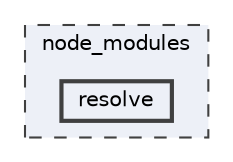 digraph "node_modules/resolve"
{
 // LATEX_PDF_SIZE
  bgcolor="transparent";
  edge [fontname=Helvetica,fontsize=10,labelfontname=Helvetica,labelfontsize=10];
  node [fontname=Helvetica,fontsize=10,shape=box,height=0.2,width=0.4];
  compound=true
  subgraph clusterdir_acd06b18086a0dd2ae699b1e0b775be8 {
    graph [ bgcolor="#edf0f7", pencolor="grey25", label="node_modules", fontname=Helvetica,fontsize=10 style="filled,dashed", URL="dir_acd06b18086a0dd2ae699b1e0b775be8.html",tooltip=""]
  dir_e1f5ed4eb23ab3fed77941e5268ce444 [label="resolve", fillcolor="#edf0f7", color="grey25", style="filled,bold", URL="dir_e1f5ed4eb23ab3fed77941e5268ce444.html",tooltip=""];
  }
}
